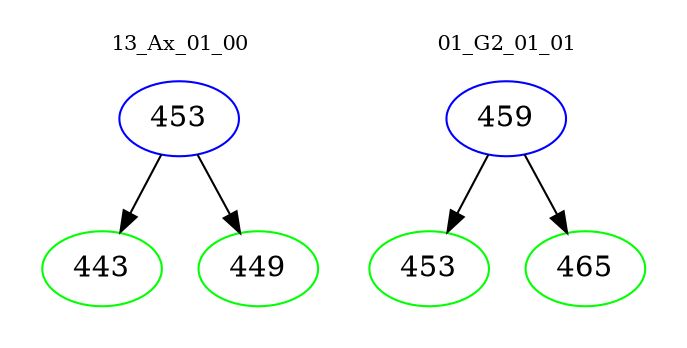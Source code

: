 digraph{
subgraph cluster_0 {
color = white
label = "13_Ax_01_00";
fontsize=10;
T0_453 [label="453", color="blue"]
T0_453 -> T0_443 [color="black"]
T0_443 [label="443", color="green"]
T0_453 -> T0_449 [color="black"]
T0_449 [label="449", color="green"]
}
subgraph cluster_1 {
color = white
label = "01_G2_01_01";
fontsize=10;
T1_459 [label="459", color="blue"]
T1_459 -> T1_453 [color="black"]
T1_453 [label="453", color="green"]
T1_459 -> T1_465 [color="black"]
T1_465 [label="465", color="green"]
}
}
